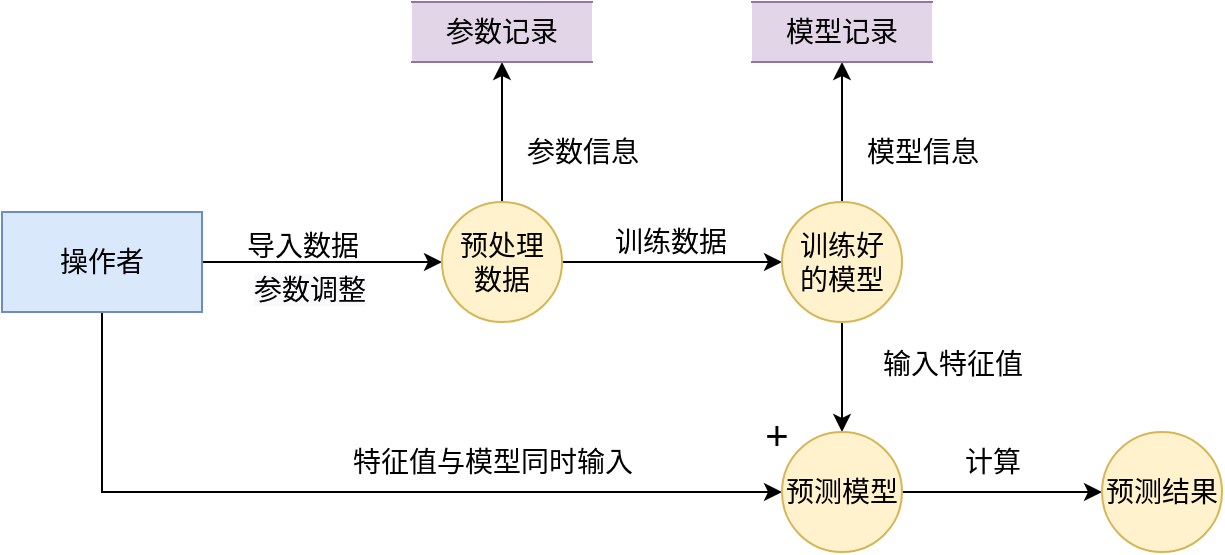 <mxfile version="20.2.3" type="github">
  <diagram id="k0_jYAj8yQQVvM7VHgDJ" name="第 1 页">
    <mxGraphModel dx="1422" dy="1875" grid="1" gridSize="10" guides="1" tooltips="1" connect="1" arrows="1" fold="1" page="1" pageScale="1" pageWidth="827" pageHeight="1169" math="0" shadow="0">
      <root>
        <mxCell id="0" />
        <mxCell id="1" parent="0" />
        <mxCell id="2jK7g2Kn6JlWBSyhHRMw-10" style="edgeStyle=orthogonalEdgeStyle;rounded=0;orthogonalLoop=1;jettySize=auto;html=1;exitX=1;exitY=0.5;exitDx=0;exitDy=0;fontSize=14;" parent="1" source="2jK7g2Kn6JlWBSyhHRMw-1" target="2jK7g2Kn6JlWBSyhHRMw-4" edge="1">
          <mxGeometry relative="1" as="geometry" />
        </mxCell>
        <mxCell id="2jK7g2Kn6JlWBSyhHRMw-18" style="edgeStyle=orthogonalEdgeStyle;rounded=0;orthogonalLoop=1;jettySize=auto;html=1;exitX=0.5;exitY=1;exitDx=0;exitDy=0;entryX=0;entryY=0.5;entryDx=0;entryDy=0;fontSize=14;" parent="1" source="2jK7g2Kn6JlWBSyhHRMw-1" target="2jK7g2Kn6JlWBSyhHRMw-16" edge="1">
          <mxGeometry relative="1" as="geometry" />
        </mxCell>
        <mxCell id="2jK7g2Kn6JlWBSyhHRMw-1" value="&lt;font style=&quot;font-size: 14px;&quot;&gt;操作者&lt;/font&gt;" style="rounded=0;whiteSpace=wrap;html=1;fillColor=#dae8fc;strokeColor=#6c8ebf;" parent="1" vertex="1">
          <mxGeometry x="40" y="-460" width="100" height="50" as="geometry" />
        </mxCell>
        <mxCell id="2jK7g2Kn6JlWBSyhHRMw-13" style="edgeStyle=orthogonalEdgeStyle;rounded=0;orthogonalLoop=1;jettySize=auto;html=1;exitX=1;exitY=0.5;exitDx=0;exitDy=0;entryX=0;entryY=0.5;entryDx=0;entryDy=0;fontSize=14;" parent="1" source="2jK7g2Kn6JlWBSyhHRMw-4" target="2jK7g2Kn6JlWBSyhHRMw-6" edge="1">
          <mxGeometry relative="1" as="geometry" />
        </mxCell>
        <mxCell id="2jK7g2Kn6JlWBSyhHRMw-32" style="edgeStyle=orthogonalEdgeStyle;rounded=0;orthogonalLoop=1;jettySize=auto;html=1;exitX=0.5;exitY=0;exitDx=0;exitDy=0;fontSize=20;" parent="1" source="2jK7g2Kn6JlWBSyhHRMw-4" target="2jK7g2Kn6JlWBSyhHRMw-31" edge="1">
          <mxGeometry relative="1" as="geometry" />
        </mxCell>
        <mxCell id="2jK7g2Kn6JlWBSyhHRMw-4" value="预处理&lt;br&gt;数据" style="ellipse;whiteSpace=wrap;html=1;aspect=fixed;fontSize=14;strokeWidth=1;fillColor=#fff2cc;strokeColor=#d6b656;" parent="1" vertex="1">
          <mxGeometry x="260" y="-465" width="60" height="60" as="geometry" />
        </mxCell>
        <mxCell id="2jK7g2Kn6JlWBSyhHRMw-17" style="edgeStyle=orthogonalEdgeStyle;rounded=0;orthogonalLoop=1;jettySize=auto;html=1;exitX=0.5;exitY=1;exitDx=0;exitDy=0;fontSize=14;" parent="1" source="2jK7g2Kn6JlWBSyhHRMw-6" target="2jK7g2Kn6JlWBSyhHRMw-16" edge="1">
          <mxGeometry relative="1" as="geometry" />
        </mxCell>
        <mxCell id="2jK7g2Kn6JlWBSyhHRMw-27" style="edgeStyle=orthogonalEdgeStyle;rounded=0;orthogonalLoop=1;jettySize=auto;html=1;exitX=0.5;exitY=0;exitDx=0;exitDy=0;entryX=1;entryY=0.5;entryDx=0;entryDy=0;fontSize=14;" parent="1" source="2jK7g2Kn6JlWBSyhHRMw-6" target="2jK7g2Kn6JlWBSyhHRMw-26" edge="1">
          <mxGeometry relative="1" as="geometry" />
        </mxCell>
        <mxCell id="2jK7g2Kn6JlWBSyhHRMw-6" value="训练好&lt;br&gt;的模型" style="ellipse;whiteSpace=wrap;html=1;aspect=fixed;fontSize=14;strokeWidth=1;fillColor=#fff2cc;strokeColor=#d6b656;" parent="1" vertex="1">
          <mxGeometry x="430" y="-465" width="60" height="60" as="geometry" />
        </mxCell>
        <mxCell id="2jK7g2Kn6JlWBSyhHRMw-12" value="导入数据" style="text;html=1;align=center;verticalAlign=middle;resizable=0;points=[];autosize=1;strokeColor=none;fillColor=none;fontSize=14;" parent="1" vertex="1">
          <mxGeometry x="150" y="-458" width="80" height="30" as="geometry" />
        </mxCell>
        <mxCell id="2jK7g2Kn6JlWBSyhHRMw-14" value="训练数据" style="text;html=1;align=center;verticalAlign=middle;resizable=0;points=[];autosize=1;strokeColor=none;fillColor=none;fontSize=14;" parent="1" vertex="1">
          <mxGeometry x="334" y="-460" width="80" height="30" as="geometry" />
        </mxCell>
        <mxCell id="2jK7g2Kn6JlWBSyhHRMw-21" style="edgeStyle=orthogonalEdgeStyle;rounded=0;orthogonalLoop=1;jettySize=auto;html=1;exitX=1;exitY=0.5;exitDx=0;exitDy=0;fontSize=14;" parent="1" source="2jK7g2Kn6JlWBSyhHRMw-16" target="2jK7g2Kn6JlWBSyhHRMw-20" edge="1">
          <mxGeometry relative="1" as="geometry" />
        </mxCell>
        <mxCell id="2jK7g2Kn6JlWBSyhHRMw-16" value="预测模型" style="ellipse;whiteSpace=wrap;html=1;aspect=fixed;fontSize=14;strokeWidth=1;fillColor=#fff2cc;strokeColor=#d6b656;" parent="1" vertex="1">
          <mxGeometry x="430" y="-350" width="60" height="60" as="geometry" />
        </mxCell>
        <mxCell id="2jK7g2Kn6JlWBSyhHRMw-19" value="特征值与模型同时输入" style="text;html=1;align=center;verticalAlign=middle;resizable=0;points=[];autosize=1;strokeColor=none;fillColor=none;fontSize=14;" parent="1" vertex="1">
          <mxGeometry x="205" y="-350" width="160" height="30" as="geometry" />
        </mxCell>
        <mxCell id="2jK7g2Kn6JlWBSyhHRMw-20" value="预测结果" style="ellipse;whiteSpace=wrap;html=1;aspect=fixed;fontSize=14;strokeWidth=1;fillColor=#fff2cc;strokeColor=#d6b656;" parent="1" vertex="1">
          <mxGeometry x="590" y="-350" width="60" height="60" as="geometry" />
        </mxCell>
        <mxCell id="2jK7g2Kn6JlWBSyhHRMw-22" value="&lt;font style=&quot;font-size: 20px;&quot;&gt;+&lt;/font&gt;" style="text;html=1;align=center;verticalAlign=middle;resizable=0;points=[];autosize=1;strokeColor=none;fillColor=none;fontSize=16;" parent="1" vertex="1">
          <mxGeometry x="407" y="-369" width="40" height="40" as="geometry" />
        </mxCell>
        <mxCell id="2jK7g2Kn6JlWBSyhHRMw-23" value="&lt;font style=&quot;font-size: 14px;&quot;&gt;输入特征值&lt;/font&gt;" style="text;html=1;align=center;verticalAlign=middle;resizable=0;points=[];autosize=1;strokeColor=none;fillColor=none;fontSize=16;" parent="1" vertex="1">
          <mxGeometry x="470" y="-400" width="90" height="30" as="geometry" />
        </mxCell>
        <mxCell id="2jK7g2Kn6JlWBSyhHRMw-24" value="计算" style="text;html=1;align=center;verticalAlign=middle;resizable=0;points=[];autosize=1;strokeColor=none;fillColor=none;fontSize=14;" parent="1" vertex="1">
          <mxGeometry x="510" y="-350" width="50" height="30" as="geometry" />
        </mxCell>
        <mxCell id="2jK7g2Kn6JlWBSyhHRMw-26" value="模型记录" style="shape=partialRectangle;whiteSpace=wrap;html=1;top=0;bottom=0;fillColor=#e1d5e7;fontSize=14;strokeWidth=1;rotation=90;align=center;horizontal=0;strokeColor=#9673a6;" parent="1" vertex="1">
          <mxGeometry x="445" y="-595" width="30" height="90" as="geometry" />
        </mxCell>
        <mxCell id="2jK7g2Kn6JlWBSyhHRMw-28" value="模型信息" style="text;html=1;align=center;verticalAlign=middle;resizable=0;points=[];autosize=1;strokeColor=none;fillColor=none;fontSize=14;" parent="1" vertex="1">
          <mxGeometry x="460" y="-505" width="80" height="30" as="geometry" />
        </mxCell>
        <mxCell id="2jK7g2Kn6JlWBSyhHRMw-30" value="&lt;span style=&quot;color: rgb(0, 0, 0); font-family: Helvetica; font-size: 14px; font-style: normal; font-variant-ligatures: normal; font-variant-caps: normal; font-weight: 400; letter-spacing: normal; orphans: 2; text-align: center; text-indent: 0px; text-transform: none; widows: 2; word-spacing: 0px; -webkit-text-stroke-width: 0px; background-color: rgb(248, 249, 250); text-decoration-thickness: initial; text-decoration-style: initial; text-decoration-color: initial; float: none; display: inline !important;&quot;&gt;参数调整&lt;/span&gt;" style="text;whiteSpace=wrap;html=1;fontSize=14;" parent="1" vertex="1">
          <mxGeometry x="164" y="-436" width="60" height="28" as="geometry" />
        </mxCell>
        <mxCell id="2jK7g2Kn6JlWBSyhHRMw-31" value="参数记录" style="shape=partialRectangle;whiteSpace=wrap;html=1;top=0;bottom=0;fillColor=#e1d5e7;fontSize=14;strokeWidth=1;rotation=90;align=center;horizontal=0;strokeColor=#9673a6;" parent="1" vertex="1">
          <mxGeometry x="275" y="-595" width="30" height="90" as="geometry" />
        </mxCell>
        <mxCell id="2jK7g2Kn6JlWBSyhHRMw-33" value="参数信息" style="text;html=1;align=center;verticalAlign=middle;resizable=0;points=[];autosize=1;strokeColor=none;fillColor=none;fontSize=14;" parent="1" vertex="1">
          <mxGeometry x="290" y="-505" width="80" height="30" as="geometry" />
        </mxCell>
      </root>
    </mxGraphModel>
  </diagram>
</mxfile>
